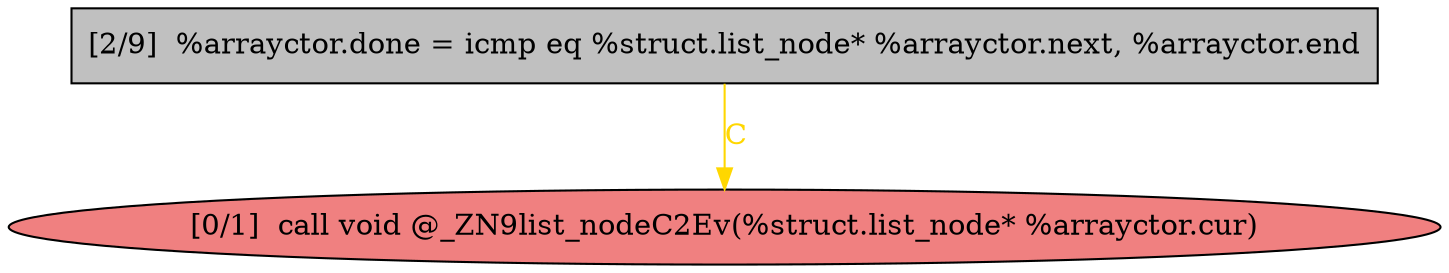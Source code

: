 
digraph G {


node575 [fillcolor=lightcoral,label="[0/1]  call void @_ZN9list_nodeC2Ev(%struct.list_node* %arrayctor.cur)",shape=ellipse,style=filled ]
node574 [fillcolor=grey,label="[2/9]  %arrayctor.done = icmp eq %struct.list_node* %arrayctor.next, %arrayctor.end",shape=rectangle,style=filled ]

node574->node575 [style=solid,color=gold,label="C",penwidth=1.0,fontcolor=gold ]


}
